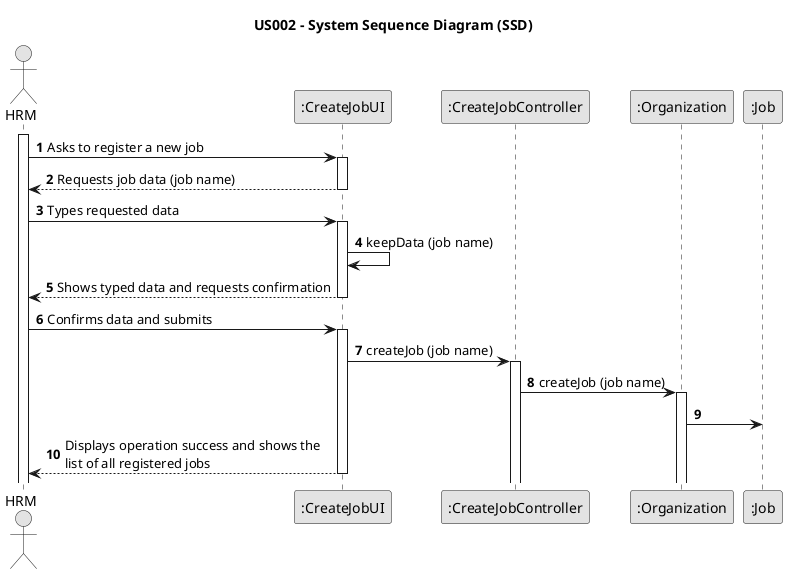     @startuml
skinparam monochrome true
skinparam packageStyle rectangle
skinparam shadowing false

title US002 - System Sequence Diagram (SSD)

autonumber

actor "HRM" as Employee
participant ":CreateJobUI" as CJU
participant ":CreateJobController" as CJC
participant ":Organization" as ORG
participant ":Job" as JOB

activate Employee

    Employee -> CJU : Asks to register a new job
    activate CJU

        CJU --> Employee : Requests job data (job name)
    deactivate CJU

    Employee -> CJU : Types requested data
    activate CJU
    CJU -> CJU : keepData (job name)

        CJU --> Employee : Shows typed data and requests confirmation
    deactivate CJU

    Employee -> CJU : Confirms data and submits
    activate CJU

    CJU -> CJC : createJob (job name)


    activate CJC

    CJC -> ORG : createJob (job name)



    activate ORG

    ORG -> JOB





        CJU --> Employee : Displays operation success and shows the \nlist of all registered jobs
    deactivate CJU

@enduml